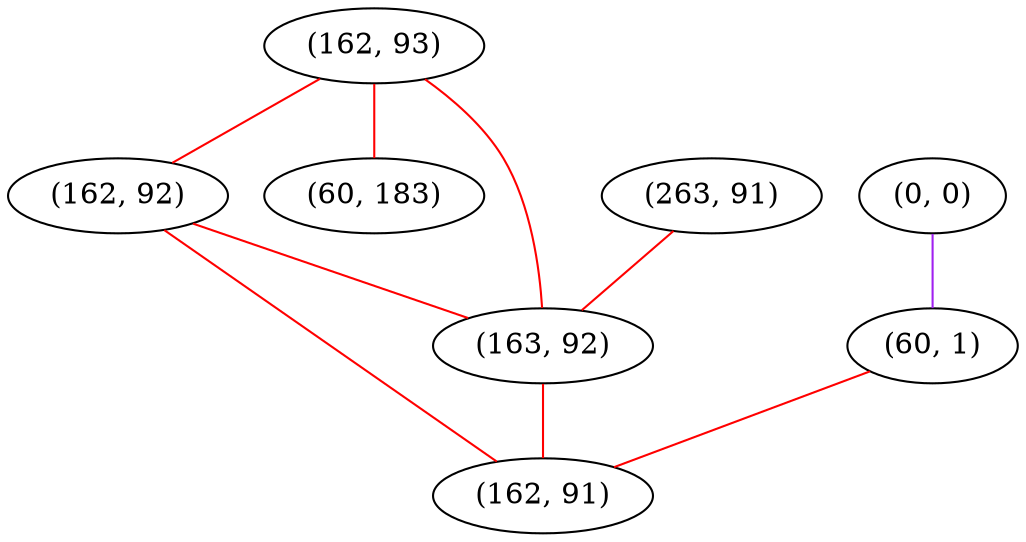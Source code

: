 graph "" {
"(162, 93)";
"(0, 0)";
"(162, 92)";
"(263, 91)";
"(60, 183)";
"(163, 92)";
"(60, 1)";
"(162, 91)";
"(162, 93)" -- "(60, 183)"  [color=red, key=0, weight=1];
"(162, 93)" -- "(163, 92)"  [color=red, key=0, weight=1];
"(162, 93)" -- "(162, 92)"  [color=red, key=0, weight=1];
"(0, 0)" -- "(60, 1)"  [color=purple, key=0, weight=4];
"(162, 92)" -- "(163, 92)"  [color=red, key=0, weight=1];
"(162, 92)" -- "(162, 91)"  [color=red, key=0, weight=1];
"(263, 91)" -- "(163, 92)"  [color=red, key=0, weight=1];
"(163, 92)" -- "(162, 91)"  [color=red, key=0, weight=1];
"(60, 1)" -- "(162, 91)"  [color=red, key=0, weight=1];
}
